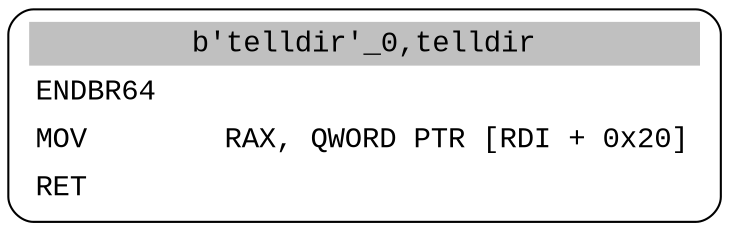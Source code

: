 digraph asm_graph {
828 [
shape="Mrecord" fontname="Courier New"label =<<table border="0" cellborder="0" cellpadding="3"><tr><td align="center" colspan="2" bgcolor="grey">b'telldir'_0,telldir</td></tr><tr><td align="left">ENDBR64    </td></tr><tr><td align="left">MOV        RAX, QWORD PTR [RDI + 0x20]</td></tr><tr><td align="left">RET        </td></tr></table>> ];
}